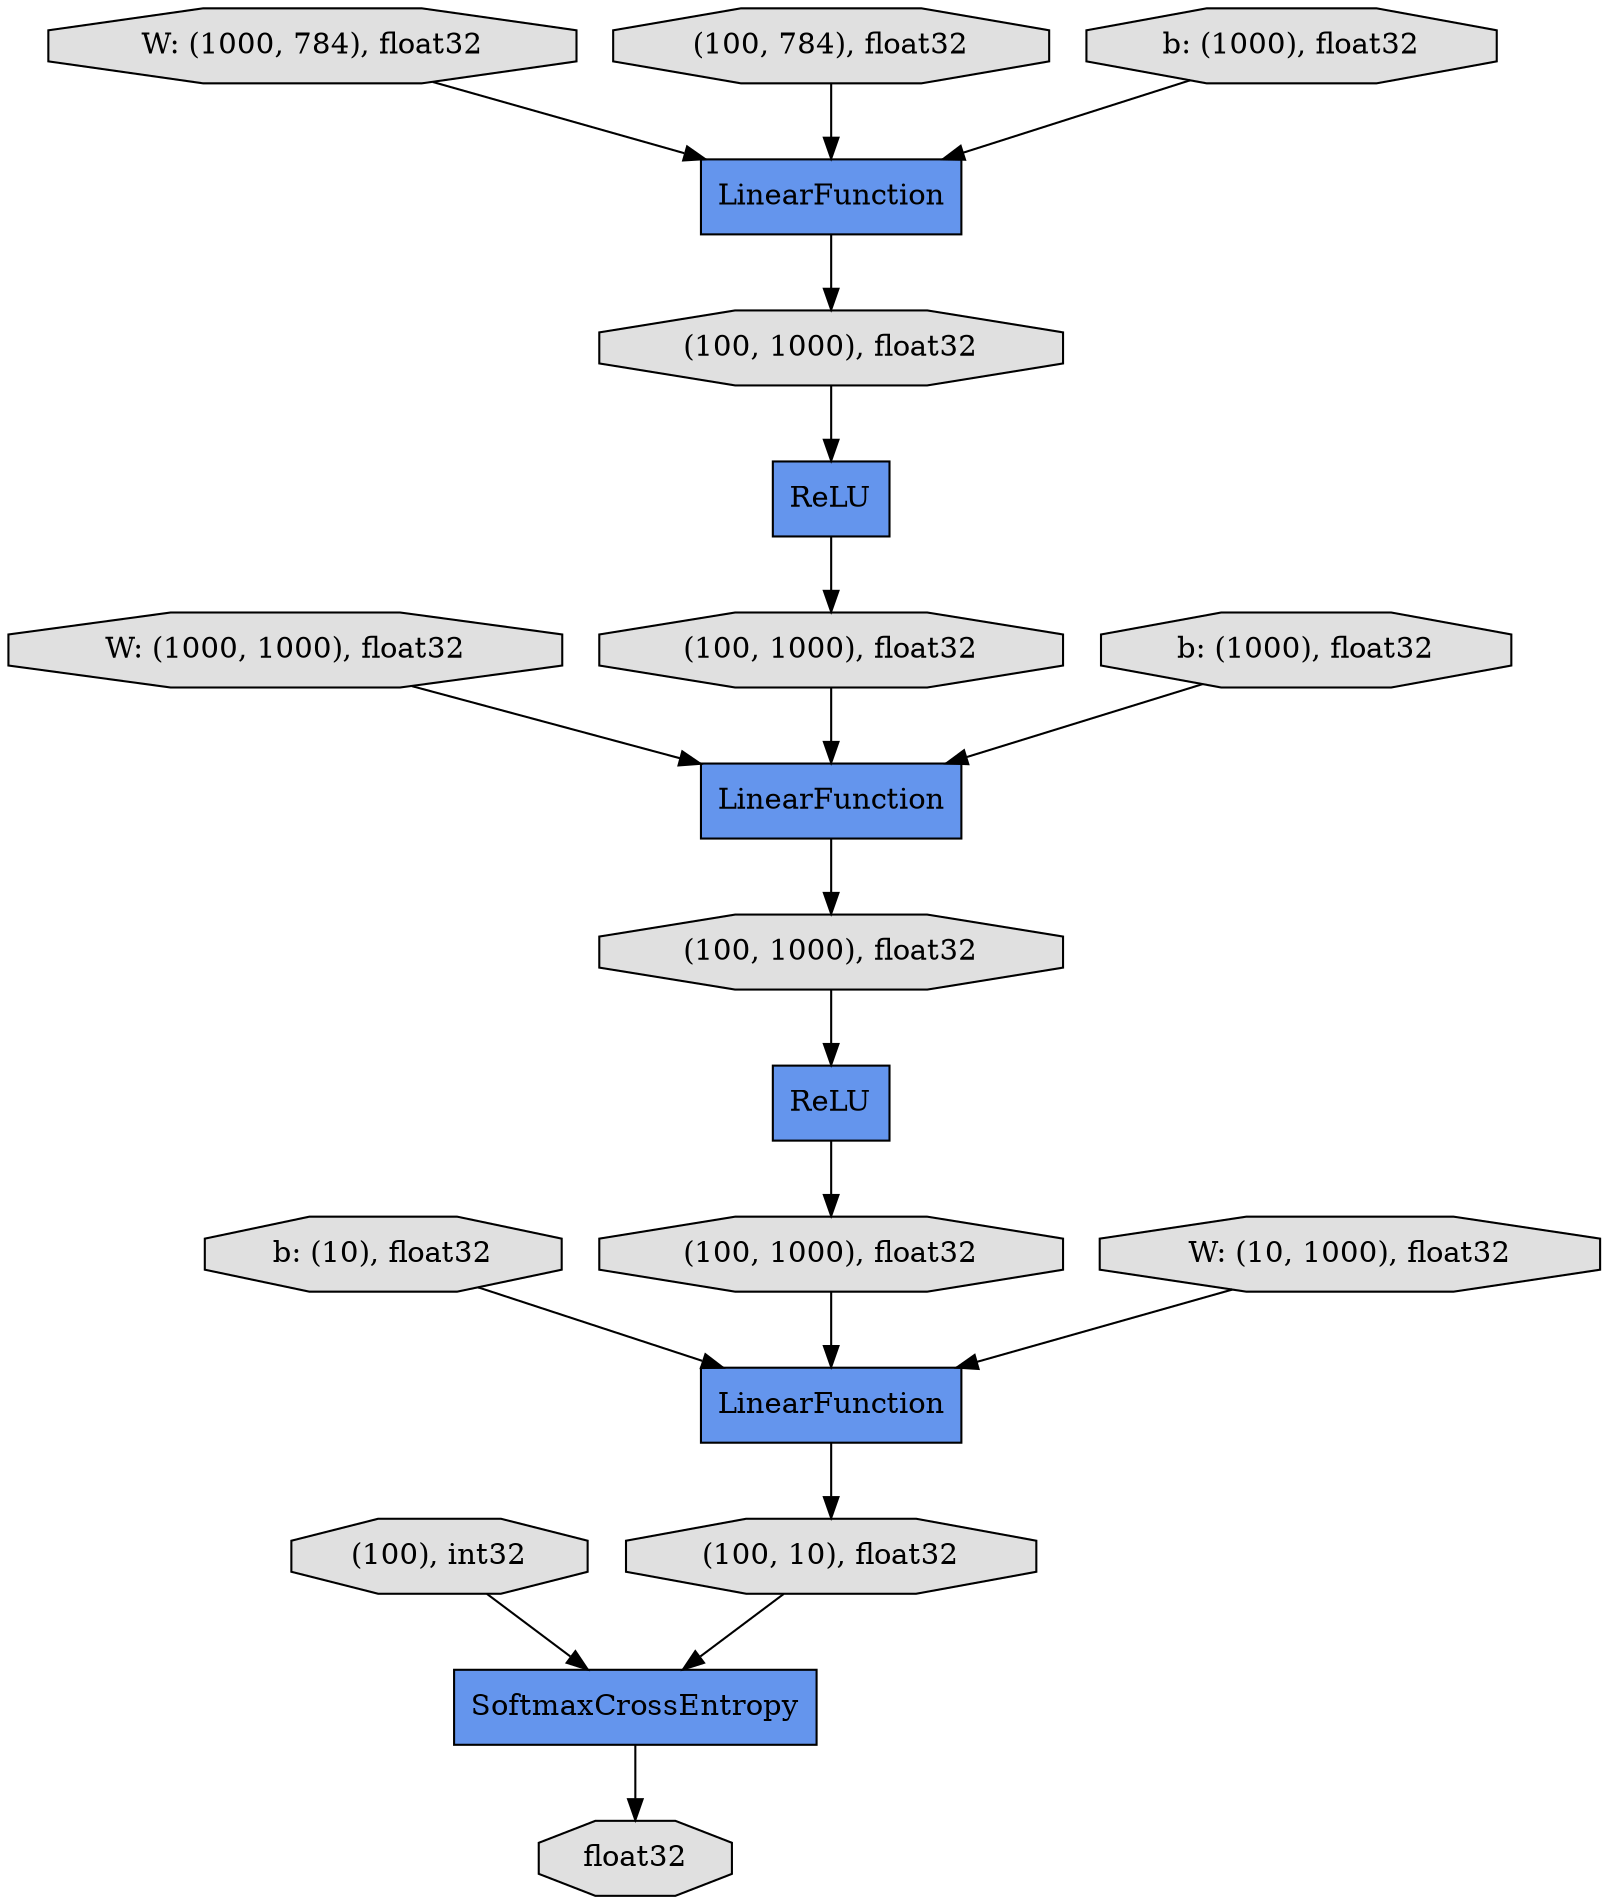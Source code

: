 digraph graphname{rankdir=TB;4815308896 [label="(100, 10), float32",shape="octagon",fillcolor="#E0E0E0",style="filled"];4815308952 [label="(100), int32",shape="octagon",fillcolor="#E0E0E0",style="filled"];4815309064 [label="float32",shape="octagon",fillcolor="#E0E0E0",style="filled"];4815139112 [label="b: (10), float32",shape="octagon",fillcolor="#E0E0E0",style="filled"];4815307216 [label="LinearFunction",shape="record",fillcolor="#6495ED",style="filled"];4815307608 [label="ReLU",shape="record",fillcolor="#6495ED",style="filled"];4815100784 [label="W: (1000, 784), float32",shape="octagon",fillcolor="#E0E0E0",style="filled"];4815307776 [label="(100, 784), float32",shape="octagon",fillcolor="#E0E0E0",style="filled"];4815307832 [label="LinearFunction",shape="record",fillcolor="#6495ED",style="filled"];4815101064 [label="b: (1000), float32",shape="octagon",fillcolor="#E0E0E0",style="filled"];4815307944 [label="(100, 1000), float32",shape="octagon",fillcolor="#E0E0E0",style="filled"];4815308168 [label="ReLU",shape="record",fillcolor="#6495ED",style="filled"];4815101344 [label="W: (1000, 1000), float32",shape="octagon",fillcolor="#E0E0E0",style="filled"];4815308280 [label="(100, 1000), float32",shape="octagon",fillcolor="#E0E0E0",style="filled"];4815308336 [label="LinearFunction",shape="record",fillcolor="#6495ED",style="filled"];4815308392 [label="(100, 1000), float32",shape="octagon",fillcolor="#E0E0E0",style="filled"];4815101624 [label="b: (1000), float32",shape="octagon",fillcolor="#E0E0E0",style="filled"];4815308504 [label="SoftmaxCrossEntropy",shape="record",fillcolor="#6495ED",style="filled"];4815308616 [label="(100, 1000), float32",shape="octagon",fillcolor="#E0E0E0",style="filled"];4815101904 [label="W: (10, 1000), float32",shape="octagon",fillcolor="#E0E0E0",style="filled"];4815139112 -> 4815308336;4815308616 -> 4815308336;4815101624 -> 4815307832;4815308504 -> 4815309064;4815307608 -> 4815308280;4815308336 -> 4815308896;4815308896 -> 4815308504;4815307832 -> 4815308392;4815101344 -> 4815307832;4815307216 -> 4815307944;4815308392 -> 4815308168;4815308168 -> 4815308616;4815308952 -> 4815308504;4815308280 -> 4815307832;4815100784 -> 4815307216;4815307944 -> 4815307608;4815101064 -> 4815307216;4815101904 -> 4815308336;4815307776 -> 4815307216;}